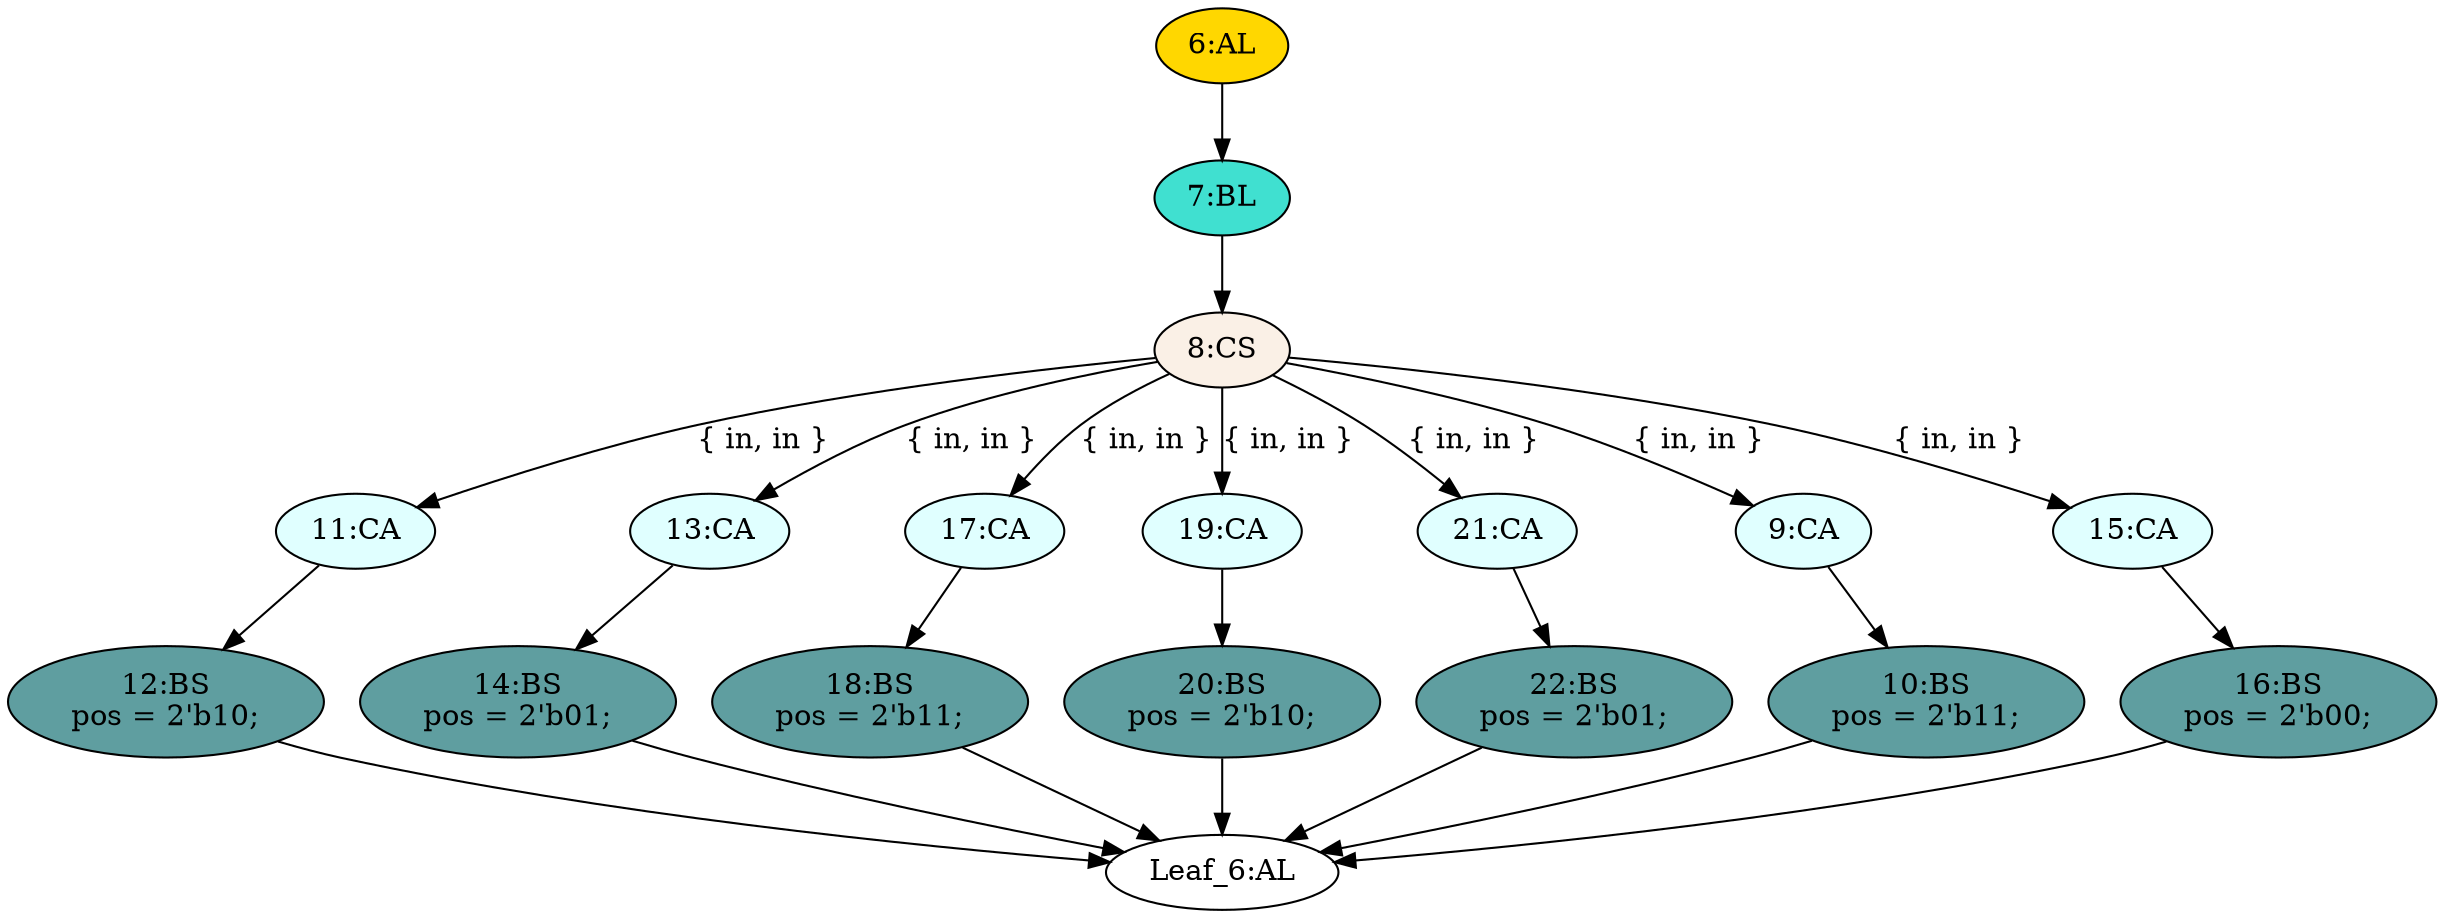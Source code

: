 strict digraph "" {
	node [label="\N"];
	"11:CA"	[ast="<pyverilog.vparser.ast.Case object at 0x7fbe1c6a6e90>",
		fillcolor=lightcyan,
		label="11:CA",
		statements="[]",
		style=filled,
		typ=Case];
	"12:BS"	[ast="<pyverilog.vparser.ast.BlockingSubstitution object at 0x7fbe1c6a6fd0>",
		fillcolor=cadetblue,
		label="12:BS
pos = 2'b10;",
		statements="[<pyverilog.vparser.ast.BlockingSubstitution object at 0x7fbe1c6a6fd0>]",
		style=filled,
		typ=BlockingSubstitution];
	"11:CA" -> "12:BS"	[cond="[]",
		lineno=None];
	"13:CA"	[ast="<pyverilog.vparser.ast.Case object at 0x7fbe1c6b0190>",
		fillcolor=lightcyan,
		label="13:CA",
		statements="[]",
		style=filled,
		typ=Case];
	"14:BS"	[ast="<pyverilog.vparser.ast.BlockingSubstitution object at 0x7fbe1c6b0210>",
		fillcolor=cadetblue,
		label="14:BS
pos = 2'b01;",
		statements="[<pyverilog.vparser.ast.BlockingSubstitution object at 0x7fbe1c6b0210>]",
		style=filled,
		typ=BlockingSubstitution];
	"13:CA" -> "14:BS"	[cond="[]",
		lineno=None];
	"16:BS"	[ast="<pyverilog.vparser.ast.BlockingSubstitution object at 0x7fbe1c6b0910>",
		fillcolor=cadetblue,
		label="16:BS
pos = 2'b00;",
		statements="[<pyverilog.vparser.ast.BlockingSubstitution object at 0x7fbe1c6b0910>]",
		style=filled,
		typ=BlockingSubstitution];
	"Leaf_6:AL"	[def_var="['pos']",
		label="Leaf_6:AL"];
	"16:BS" -> "Leaf_6:AL"	[cond="[]",
		lineno=None];
	"7:BL"	[ast="<pyverilog.vparser.ast.Block object at 0x7fbe1c68b090>",
		fillcolor=turquoise,
		label="7:BL",
		statements="[]",
		style=filled,
		typ=Block];
	"8:CS"	[ast="<pyverilog.vparser.ast.CaseStatement object at 0x7fbe1c6b0590>",
		fillcolor=linen,
		label="8:CS",
		statements="[]",
		style=filled,
		typ=CaseStatement];
	"7:BL" -> "8:CS"	[cond="[]",
		lineno=None];
	"17:CA"	[ast="<pyverilog.vparser.ast.Case object at 0x7fbe1c6b0390>",
		fillcolor=lightcyan,
		label="17:CA",
		statements="[]",
		style=filled,
		typ=Case];
	"18:BS"	[ast="<pyverilog.vparser.ast.BlockingSubstitution object at 0x7fbe1c6b0410>",
		fillcolor=cadetblue,
		label="18:BS
pos = 2'b11;",
		statements="[<pyverilog.vparser.ast.BlockingSubstitution object at 0x7fbe1c6b0410>]",
		style=filled,
		typ=BlockingSubstitution];
	"17:CA" -> "18:BS"	[cond="[]",
		lineno=None];
	"8:CS" -> "11:CA"	[cond="['in', 'in']",
		label="{ in, in }",
		lineno=8];
	"8:CS" -> "13:CA"	[cond="['in', 'in']",
		label="{ in, in }",
		lineno=8];
	"8:CS" -> "17:CA"	[cond="['in', 'in']",
		label="{ in, in }",
		lineno=8];
	"19:CA"	[ast="<pyverilog.vparser.ast.Case object at 0x7fbe1c6b0a90>",
		fillcolor=lightcyan,
		label="19:CA",
		statements="[]",
		style=filled,
		typ=Case];
	"8:CS" -> "19:CA"	[cond="['in', 'in']",
		label="{ in, in }",
		lineno=8];
	"21:CA"	[ast="<pyverilog.vparser.ast.Case object at 0x7fbe1c6b0c90>",
		fillcolor=lightcyan,
		label="21:CA",
		statements="[]",
		style=filled,
		typ=Case];
	"8:CS" -> "21:CA"	[cond="['in', 'in']",
		label="{ in, in }",
		lineno=8];
	"9:CA"	[ast="<pyverilog.vparser.ast.Case object at 0x7fbe1c6b0690>",
		fillcolor=lightcyan,
		label="9:CA",
		statements="[]",
		style=filled,
		typ=Case];
	"8:CS" -> "9:CA"	[cond="['in', 'in']",
		label="{ in, in }",
		lineno=8];
	"15:CA"	[ast="<pyverilog.vparser.ast.Case object at 0x7fbe1c6b0890>",
		fillcolor=lightcyan,
		label="15:CA",
		statements="[]",
		style=filled,
		typ=Case];
	"8:CS" -> "15:CA"	[cond="['in', 'in']",
		label="{ in, in }",
		lineno=8];
	"20:BS"	[ast="<pyverilog.vparser.ast.BlockingSubstitution object at 0x7fbe1c6b0b10>",
		fillcolor=cadetblue,
		label="20:BS
pos = 2'b10;",
		statements="[<pyverilog.vparser.ast.BlockingSubstitution object at 0x7fbe1c6b0b10>]",
		style=filled,
		typ=BlockingSubstitution];
	"19:CA" -> "20:BS"	[cond="[]",
		lineno=None];
	"10:BS"	[ast="<pyverilog.vparser.ast.BlockingSubstitution object at 0x7fbe1c6b0710>",
		fillcolor=cadetblue,
		label="10:BS
pos = 2'b11;",
		statements="[<pyverilog.vparser.ast.BlockingSubstitution object at 0x7fbe1c6b0710>]",
		style=filled,
		typ=BlockingSubstitution];
	"10:BS" -> "Leaf_6:AL"	[cond="[]",
		lineno=None];
	"12:BS" -> "Leaf_6:AL"	[cond="[]",
		lineno=None];
	"22:BS"	[ast="<pyverilog.vparser.ast.BlockingSubstitution object at 0x7fbe1c6b0d10>",
		fillcolor=cadetblue,
		label="22:BS
pos = 2'b01;",
		statements="[<pyverilog.vparser.ast.BlockingSubstitution object at 0x7fbe1c6b0d10>]",
		style=filled,
		typ=BlockingSubstitution];
	"21:CA" -> "22:BS"	[cond="[]",
		lineno=None];
	"18:BS" -> "Leaf_6:AL"	[cond="[]",
		lineno=None];
	"6:AL"	[ast="<pyverilog.vparser.ast.Always object at 0x7fbe1c6b0ed0>",
		clk_sens=False,
		fillcolor=gold,
		label="6:AL",
		sens="['in', 'in']",
		statements="[]",
		style=filled,
		typ=Always,
		use_var="['in']"];
	"6:AL" -> "7:BL"	[cond="[]",
		lineno=None];
	"9:CA" -> "10:BS"	[cond="[]",
		lineno=None];
	"22:BS" -> "Leaf_6:AL"	[cond="[]",
		lineno=None];
	"20:BS" -> "Leaf_6:AL"	[cond="[]",
		lineno=None];
	"14:BS" -> "Leaf_6:AL"	[cond="[]",
		lineno=None];
	"15:CA" -> "16:BS"	[cond="[]",
		lineno=None];
}

